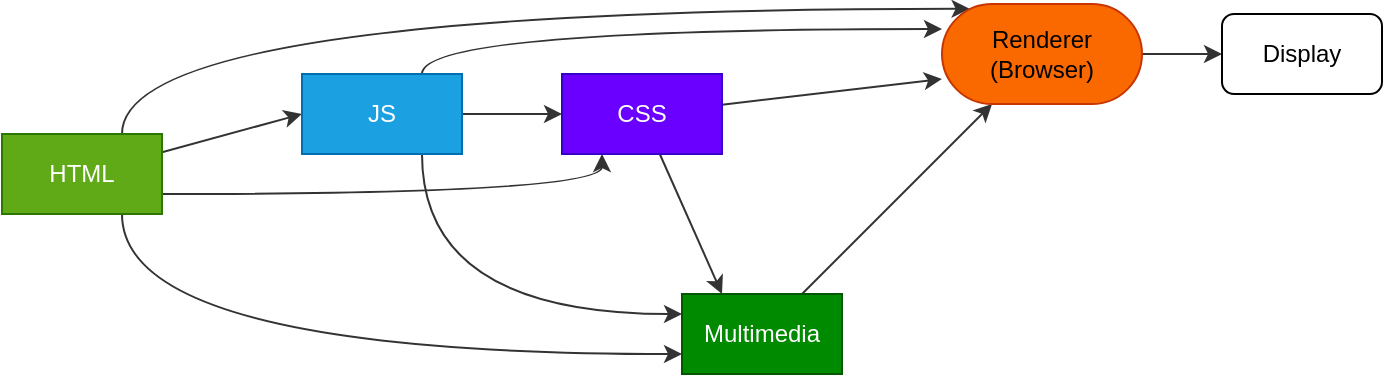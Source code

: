 <mxfile>
    <diagram id="whIMoY_X0er6R34lN9UV" name="Page-1">
        <mxGraphModel dx="1132" dy="779" grid="1" gridSize="10" guides="1" tooltips="1" connect="1" arrows="1" fold="1" page="1" pageScale="1" pageWidth="850" pageHeight="1100" math="0" shadow="0">
            <root>
                <mxCell id="0"/>
                <mxCell id="1" parent="0"/>
                <mxCell id="8" style="edgeStyle=none;html=1;entryX=0;entryY=0.5;entryDx=0;entryDy=0;strokeColor=#333333;" edge="1" parent="1" source="2" target="3">
                    <mxGeometry relative="1" as="geometry"/>
                </mxCell>
                <mxCell id="9" style="edgeStyle=orthogonalEdgeStyle;html=1;entryX=0.25;entryY=1;entryDx=0;entryDy=0;curved=1;exitX=1;exitY=0.75;exitDx=0;exitDy=0;strokeColor=#333333;" edge="1" parent="1" source="2" target="4">
                    <mxGeometry relative="1" as="geometry">
                        <Array as="points">
                            <mxPoint x="320" y="420"/>
                        </Array>
                    </mxGeometry>
                </mxCell>
                <mxCell id="10" style="edgeStyle=orthogonalEdgeStyle;curved=1;html=1;entryX=0;entryY=0.75;entryDx=0;entryDy=0;exitX=0.75;exitY=1;exitDx=0;exitDy=0;strokeColor=#333333;" edge="1" parent="1" source="2" target="5">
                    <mxGeometry relative="1" as="geometry"/>
                </mxCell>
                <mxCell id="11" style="edgeStyle=orthogonalEdgeStyle;curved=1;html=1;entryX=0.138;entryY=0.048;entryDx=0;entryDy=0;exitX=0.75;exitY=0;exitDx=0;exitDy=0;entryPerimeter=0;strokeColor=#333333;" edge="1" parent="1" source="2" target="6">
                    <mxGeometry relative="1" as="geometry">
                        <Array as="points">
                            <mxPoint x="80" y="327"/>
                        </Array>
                    </mxGeometry>
                </mxCell>
                <mxCell id="2" value="HTML" style="rounded=0;whiteSpace=wrap;html=1;fillColor=#60a917;fontColor=#ffffff;strokeColor=#2D7600;" vertex="1" parent="1">
                    <mxGeometry x="20" y="390" width="80" height="40" as="geometry"/>
                </mxCell>
                <mxCell id="12" style="edgeStyle=orthogonalEdgeStyle;curved=1;html=1;entryX=0;entryY=0.5;entryDx=0;entryDy=0;strokeColor=#333333;" edge="1" parent="1" source="3" target="4">
                    <mxGeometry relative="1" as="geometry"/>
                </mxCell>
                <mxCell id="13" style="edgeStyle=orthogonalEdgeStyle;curved=1;html=1;exitX=0.75;exitY=0;exitDx=0;exitDy=0;entryX=0;entryY=0.25;entryDx=0;entryDy=0;strokeColor=#333333;" edge="1" parent="1" source="3" target="6">
                    <mxGeometry relative="1" as="geometry">
                        <mxPoint x="670" y="370" as="targetPoint"/>
                        <Array as="points">
                            <mxPoint x="230" y="338"/>
                        </Array>
                    </mxGeometry>
                </mxCell>
                <mxCell id="15" style="edgeStyle=orthogonalEdgeStyle;html=1;entryX=0;entryY=0.25;entryDx=0;entryDy=0;exitX=0.75;exitY=1;exitDx=0;exitDy=0;curved=1;strokeColor=#333333;" edge="1" parent="1" source="3" target="5">
                    <mxGeometry relative="1" as="geometry"/>
                </mxCell>
                <mxCell id="3" value="JS" style="rounded=0;whiteSpace=wrap;html=1;fillColor=#1ba1e2;fontColor=#ffffff;strokeColor=#006EAF;" vertex="1" parent="1">
                    <mxGeometry x="170" y="360" width="80" height="40" as="geometry"/>
                </mxCell>
                <mxCell id="14" style="html=1;entryX=0;entryY=0.75;entryDx=0;entryDy=0;strokeColor=#333333;" edge="1" parent="1" source="4" target="6">
                    <mxGeometry relative="1" as="geometry"/>
                </mxCell>
                <mxCell id="16" style="edgeStyle=none;html=1;entryX=0.25;entryY=0;entryDx=0;entryDy=0;strokeColor=#333333;" edge="1" parent="1" source="4" target="5">
                    <mxGeometry relative="1" as="geometry"/>
                </mxCell>
                <mxCell id="4" value="CSS" style="rounded=0;whiteSpace=wrap;html=1;fillColor=#6a00ff;fontColor=#ffffff;strokeColor=#3700CC;" vertex="1" parent="1">
                    <mxGeometry x="300" y="360" width="80" height="40" as="geometry"/>
                </mxCell>
                <mxCell id="17" style="html=1;entryX=0.25;entryY=1;entryDx=0;entryDy=0;strokeColor=#333333;" edge="1" parent="1" source="5" target="6">
                    <mxGeometry relative="1" as="geometry"/>
                </mxCell>
                <mxCell id="5" value="Multimedia" style="rounded=0;whiteSpace=wrap;html=1;fillColor=#008a00;fontColor=#ffffff;strokeColor=#005700;" vertex="1" parent="1">
                    <mxGeometry x="360" y="470" width="80" height="40" as="geometry"/>
                </mxCell>
                <mxCell id="18" style="edgeStyle=none;html=1;entryX=0;entryY=0.5;entryDx=0;entryDy=0;strokeColor=#333333;" edge="1" parent="1" source="6" target="7">
                    <mxGeometry relative="1" as="geometry"/>
                </mxCell>
                <mxCell id="6" value="Renderer&lt;br&gt;(Browser)" style="rounded=1;whiteSpace=wrap;html=1;arcSize=50;fillColor=#fa6800;fontColor=#000000;strokeColor=#C73500;" vertex="1" parent="1">
                    <mxGeometry x="490" y="325" width="100" height="50" as="geometry"/>
                </mxCell>
                <mxCell id="7" value="Display" style="rounded=1;whiteSpace=wrap;html=1;" vertex="1" parent="1">
                    <mxGeometry x="630" y="330" width="80" height="40" as="geometry"/>
                </mxCell>
            </root>
        </mxGraphModel>
    </diagram>
</mxfile>
